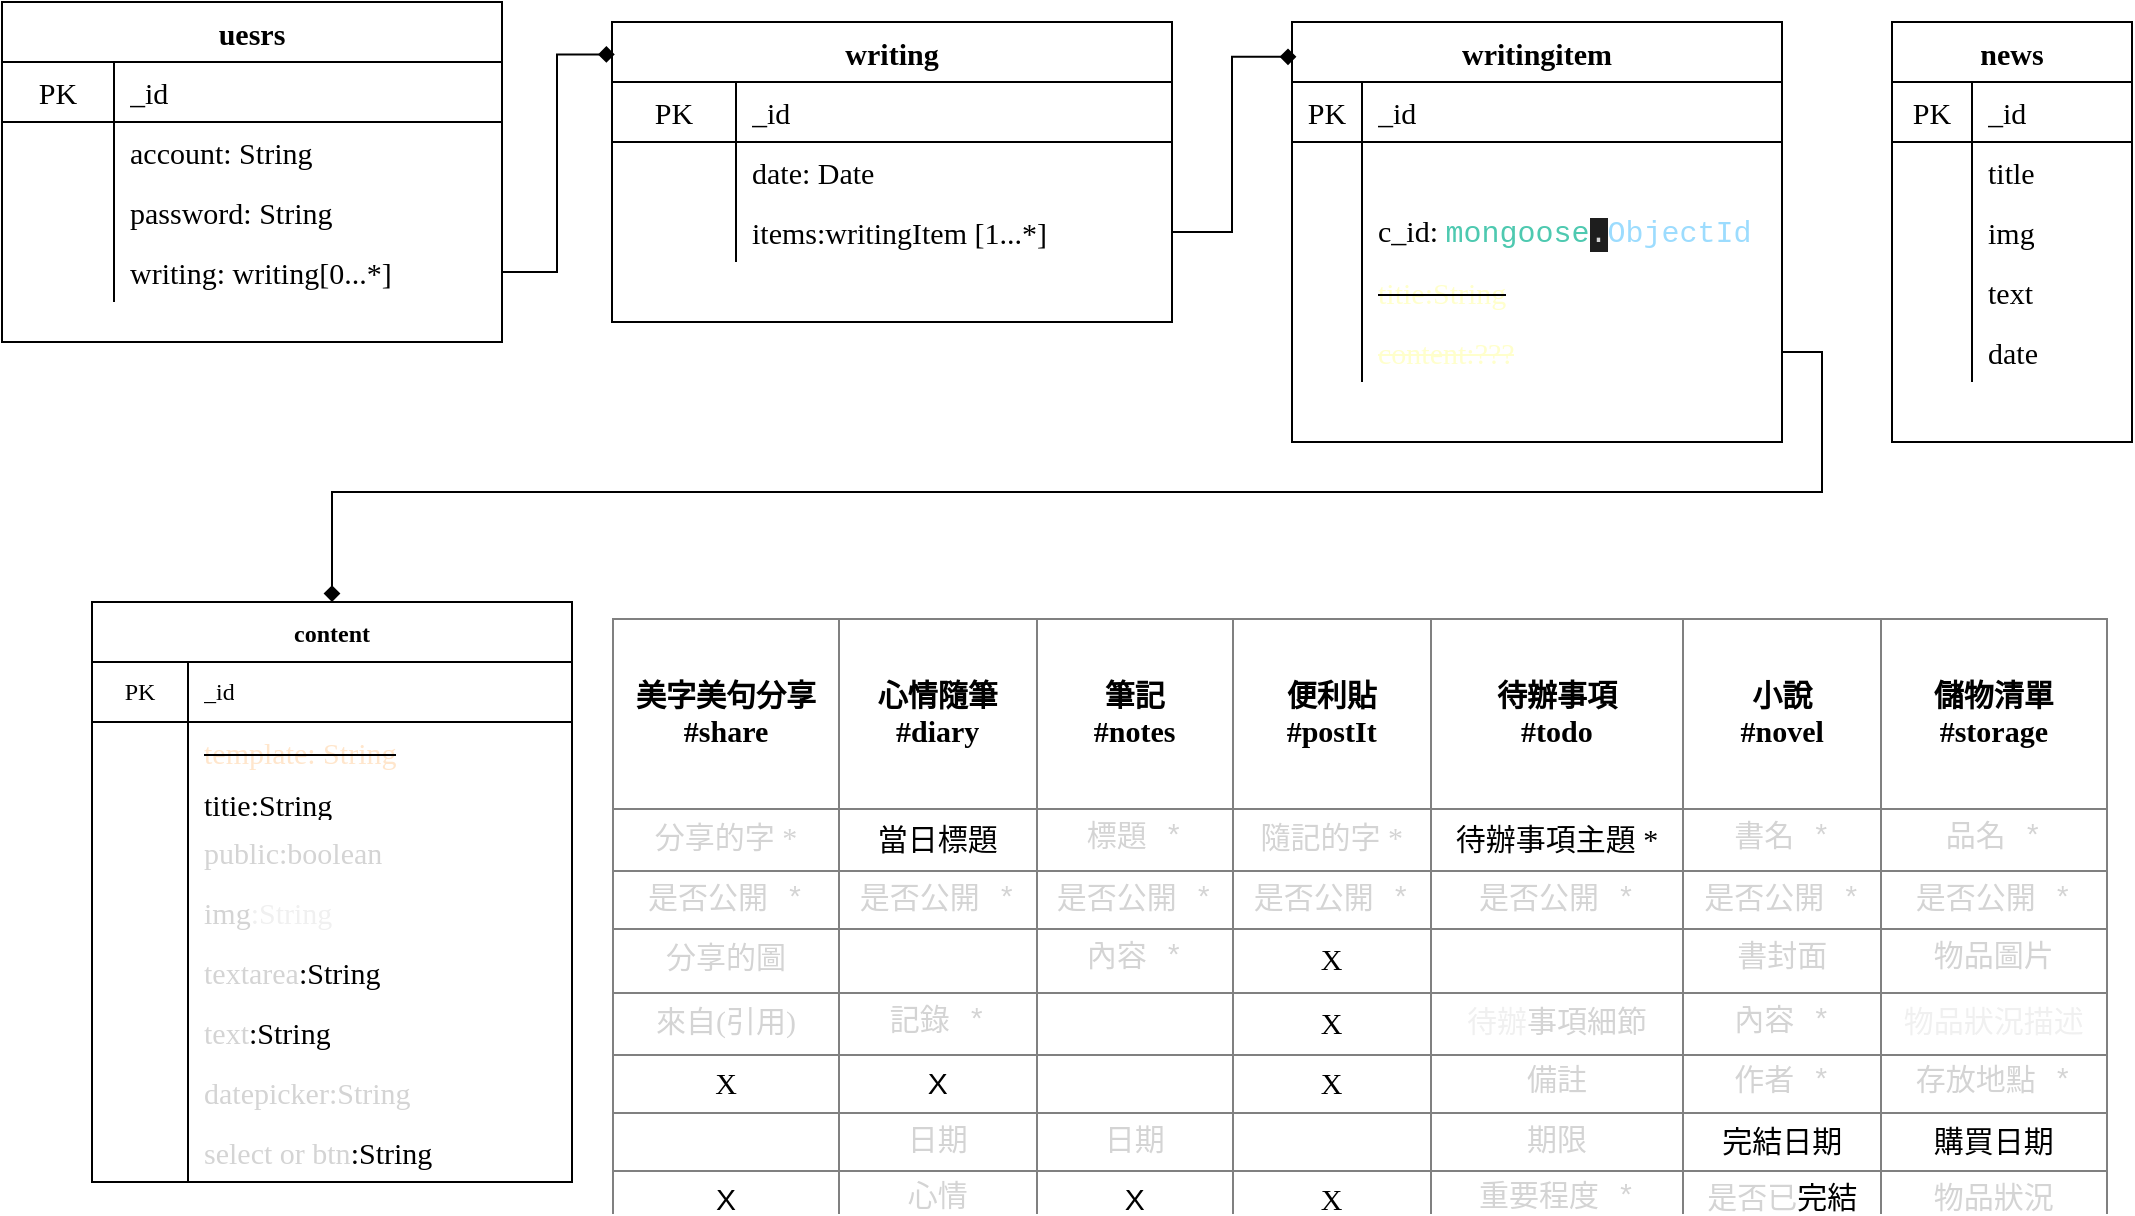 <mxfile>
    <diagram id="8VIJFU3JoXfJp88hNdMO" name="Page-1">
        <mxGraphModel dx="1126" dy="454" grid="1" gridSize="10" guides="1" tooltips="1" connect="1" arrows="1" fold="1" page="1" pageScale="1" pageWidth="1169" pageHeight="827" math="0" shadow="0">
            <root>
                <mxCell id="0"/>
                <mxCell id="1" parent="0"/>
                <mxCell id="MBYqdPuZh9vwk6nwRBUG-14" value="news" style="shape=table;startSize=30;container=1;collapsible=0;childLayout=tableLayout;fixedRows=1;rowLines=0;fontStyle=1;align=center;fontFamily=Verdana;fontSize=15;" parent="1" vertex="1">
                    <mxGeometry x="980" y="140" width="120" height="210" as="geometry"/>
                </mxCell>
                <mxCell id="MBYqdPuZh9vwk6nwRBUG-15" value="" style="shape=partialRectangle;html=1;whiteSpace=wrap;collapsible=0;dropTarget=0;pointerEvents=0;fillColor=none;top=0;left=0;bottom=1;right=0;points=[[0,0.5],[1,0.5]];portConstraint=eastwest;fontFamily=Verdana;fontSize=15;" parent="MBYqdPuZh9vwk6nwRBUG-14" vertex="1">
                    <mxGeometry y="30" width="120" height="30" as="geometry"/>
                </mxCell>
                <mxCell id="MBYqdPuZh9vwk6nwRBUG-16" value="PK" style="shape=partialRectangle;html=1;whiteSpace=wrap;connectable=0;fillColor=none;top=0;left=0;bottom=0;right=0;overflow=hidden;fontFamily=Verdana;fontSize=15;" parent="MBYqdPuZh9vwk6nwRBUG-15" vertex="1">
                    <mxGeometry width="40" height="30" as="geometry"/>
                </mxCell>
                <mxCell id="MBYqdPuZh9vwk6nwRBUG-17" value="&lt;span style=&quot;text-align: center&quot;&gt;_id&lt;/span&gt;" style="shape=partialRectangle;html=1;whiteSpace=wrap;connectable=0;fillColor=none;top=0;left=0;bottom=0;right=0;align=left;spacingLeft=6;overflow=hidden;fontFamily=Verdana;fontSize=15;" parent="MBYqdPuZh9vwk6nwRBUG-15" vertex="1">
                    <mxGeometry x="40" width="80" height="30" as="geometry"/>
                </mxCell>
                <mxCell id="MBYqdPuZh9vwk6nwRBUG-18" value="" style="shape=partialRectangle;html=1;whiteSpace=wrap;collapsible=0;dropTarget=0;pointerEvents=0;fillColor=none;top=0;left=0;bottom=0;right=0;points=[[0,0.5],[1,0.5]];portConstraint=eastwest;fontFamily=Verdana;fontSize=15;" parent="MBYqdPuZh9vwk6nwRBUG-14" vertex="1">
                    <mxGeometry y="60" width="120" height="30" as="geometry"/>
                </mxCell>
                <mxCell id="MBYqdPuZh9vwk6nwRBUG-19" value="" style="shape=partialRectangle;html=1;whiteSpace=wrap;connectable=0;fillColor=none;top=0;left=0;bottom=0;right=0;overflow=hidden;fontFamily=Verdana;fontSize=15;" parent="MBYqdPuZh9vwk6nwRBUG-18" vertex="1">
                    <mxGeometry width="40" height="30" as="geometry"/>
                </mxCell>
                <mxCell id="MBYqdPuZh9vwk6nwRBUG-20" value="title" style="shape=partialRectangle;html=1;whiteSpace=wrap;connectable=0;fillColor=none;top=0;left=0;bottom=0;right=0;align=left;spacingLeft=6;overflow=hidden;fontFamily=Verdana;fontSize=15;" parent="MBYqdPuZh9vwk6nwRBUG-18" vertex="1">
                    <mxGeometry x="40" width="80" height="30" as="geometry"/>
                </mxCell>
                <mxCell id="MBYqdPuZh9vwk6nwRBUG-21" value="" style="shape=partialRectangle;html=1;whiteSpace=wrap;collapsible=0;dropTarget=0;pointerEvents=0;fillColor=none;top=0;left=0;bottom=0;right=0;points=[[0,0.5],[1,0.5]];portConstraint=eastwest;fontFamily=Verdana;fontSize=15;" parent="MBYqdPuZh9vwk6nwRBUG-14" vertex="1">
                    <mxGeometry y="90" width="120" height="30" as="geometry"/>
                </mxCell>
                <mxCell id="MBYqdPuZh9vwk6nwRBUG-22" value="" style="shape=partialRectangle;html=1;whiteSpace=wrap;connectable=0;fillColor=none;top=0;left=0;bottom=0;right=0;overflow=hidden;fontFamily=Verdana;fontSize=15;" parent="MBYqdPuZh9vwk6nwRBUG-21" vertex="1">
                    <mxGeometry width="40" height="30" as="geometry"/>
                </mxCell>
                <mxCell id="MBYqdPuZh9vwk6nwRBUG-23" value="img" style="shape=partialRectangle;html=1;whiteSpace=wrap;connectable=0;fillColor=none;top=0;left=0;bottom=0;right=0;align=left;spacingLeft=6;overflow=hidden;fontFamily=Verdana;fontSize=15;" parent="MBYqdPuZh9vwk6nwRBUG-21" vertex="1">
                    <mxGeometry x="40" width="80" height="30" as="geometry"/>
                </mxCell>
                <mxCell id="MBYqdPuZh9vwk6nwRBUG-24" style="shape=partialRectangle;html=1;whiteSpace=wrap;collapsible=0;dropTarget=0;pointerEvents=0;fillColor=none;top=0;left=0;bottom=0;right=0;points=[[0,0.5],[1,0.5]];portConstraint=eastwest;fontFamily=Verdana;fontSize=15;" parent="MBYqdPuZh9vwk6nwRBUG-14" vertex="1">
                    <mxGeometry y="120" width="120" height="30" as="geometry"/>
                </mxCell>
                <mxCell id="MBYqdPuZh9vwk6nwRBUG-25" style="shape=partialRectangle;html=1;whiteSpace=wrap;connectable=0;fillColor=none;top=0;left=0;bottom=0;right=0;overflow=hidden;fontFamily=Verdana;fontSize=15;" parent="MBYqdPuZh9vwk6nwRBUG-24" vertex="1">
                    <mxGeometry width="40" height="30" as="geometry"/>
                </mxCell>
                <mxCell id="MBYqdPuZh9vwk6nwRBUG-26" value="text" style="shape=partialRectangle;html=1;whiteSpace=wrap;connectable=0;fillColor=none;top=0;left=0;bottom=0;right=0;align=left;spacingLeft=6;overflow=hidden;fontFamily=Verdana;fontSize=15;" parent="MBYqdPuZh9vwk6nwRBUG-24" vertex="1">
                    <mxGeometry x="40" width="80" height="30" as="geometry"/>
                </mxCell>
                <mxCell id="MBYqdPuZh9vwk6nwRBUG-27" style="shape=partialRectangle;html=1;whiteSpace=wrap;collapsible=0;dropTarget=0;pointerEvents=0;fillColor=none;top=0;left=0;bottom=0;right=0;points=[[0,0.5],[1,0.5]];portConstraint=eastwest;fontFamily=Verdana;fontSize=15;" parent="MBYqdPuZh9vwk6nwRBUG-14" vertex="1">
                    <mxGeometry y="150" width="120" height="30" as="geometry"/>
                </mxCell>
                <mxCell id="MBYqdPuZh9vwk6nwRBUG-28" style="shape=partialRectangle;html=1;whiteSpace=wrap;connectable=0;fillColor=none;top=0;left=0;bottom=0;right=0;overflow=hidden;fontFamily=Verdana;fontSize=15;" parent="MBYqdPuZh9vwk6nwRBUG-27" vertex="1">
                    <mxGeometry width="40" height="30" as="geometry"/>
                </mxCell>
                <mxCell id="MBYqdPuZh9vwk6nwRBUG-29" value="date" style="shape=partialRectangle;html=1;whiteSpace=wrap;connectable=0;fillColor=none;top=0;left=0;bottom=0;right=0;align=left;spacingLeft=6;overflow=hidden;fontFamily=Verdana;fontSize=15;" parent="MBYqdPuZh9vwk6nwRBUG-27" vertex="1">
                    <mxGeometry x="40" width="80" height="30" as="geometry"/>
                </mxCell>
                <mxCell id="MBYqdPuZh9vwk6nwRBUG-30" value="writing" style="shape=table;startSize=30;container=1;collapsible=0;childLayout=tableLayout;fixedRows=1;rowLines=0;fontStyle=1;align=center;fontFamily=Verdana;fontSize=15;" parent="1" vertex="1">
                    <mxGeometry x="340" y="140" width="280" height="150" as="geometry"/>
                </mxCell>
                <mxCell id="MBYqdPuZh9vwk6nwRBUG-31" value="" style="shape=partialRectangle;html=1;whiteSpace=wrap;collapsible=0;dropTarget=0;pointerEvents=0;fillColor=none;top=0;left=0;bottom=1;right=0;points=[[0,0.5],[1,0.5]];portConstraint=eastwest;fontFamily=Verdana;fontSize=15;" parent="MBYqdPuZh9vwk6nwRBUG-30" vertex="1">
                    <mxGeometry y="30" width="280" height="30" as="geometry"/>
                </mxCell>
                <mxCell id="MBYqdPuZh9vwk6nwRBUG-32" value="PK" style="shape=partialRectangle;html=1;whiteSpace=wrap;connectable=0;fillColor=none;top=0;left=0;bottom=0;right=0;overflow=hidden;fontFamily=Verdana;fontSize=15;" parent="MBYqdPuZh9vwk6nwRBUG-31" vertex="1">
                    <mxGeometry width="62" height="30" as="geometry"/>
                </mxCell>
                <mxCell id="MBYqdPuZh9vwk6nwRBUG-33" value="_id" style="shape=partialRectangle;html=1;whiteSpace=wrap;connectable=0;fillColor=none;top=0;left=0;bottom=0;right=0;align=left;spacingLeft=6;overflow=hidden;fontFamily=Verdana;fontSize=15;" parent="MBYqdPuZh9vwk6nwRBUG-31" vertex="1">
                    <mxGeometry x="62" width="218" height="30" as="geometry"/>
                </mxCell>
                <mxCell id="MBYqdPuZh9vwk6nwRBUG-34" value="" style="shape=partialRectangle;html=1;whiteSpace=wrap;collapsible=0;dropTarget=0;pointerEvents=0;fillColor=none;top=0;left=0;bottom=0;right=0;points=[[0,0.5],[1,0.5]];portConstraint=eastwest;fontFamily=Verdana;fontSize=15;" parent="MBYqdPuZh9vwk6nwRBUG-30" vertex="1">
                    <mxGeometry y="60" width="280" height="30" as="geometry"/>
                </mxCell>
                <mxCell id="MBYqdPuZh9vwk6nwRBUG-35" value="" style="shape=partialRectangle;html=1;whiteSpace=wrap;connectable=0;fillColor=none;top=0;left=0;bottom=0;right=0;overflow=hidden;fontFamily=Verdana;fontSize=15;" parent="MBYqdPuZh9vwk6nwRBUG-34" vertex="1">
                    <mxGeometry width="62" height="30" as="geometry"/>
                </mxCell>
                <mxCell id="MBYqdPuZh9vwk6nwRBUG-36" value="date: Date" style="shape=partialRectangle;html=1;whiteSpace=wrap;connectable=0;fillColor=none;top=0;left=0;bottom=0;right=0;align=left;spacingLeft=6;overflow=hidden;fontFamily=Verdana;fontSize=15;" parent="MBYqdPuZh9vwk6nwRBUG-34" vertex="1">
                    <mxGeometry x="62" width="218" height="30" as="geometry"/>
                </mxCell>
                <mxCell id="MBYqdPuZh9vwk6nwRBUG-37" value="" style="shape=partialRectangle;html=1;whiteSpace=wrap;collapsible=0;dropTarget=0;pointerEvents=0;fillColor=none;top=0;left=0;bottom=0;right=0;points=[[0,0.5],[1,0.5]];portConstraint=eastwest;fontFamily=Verdana;fontSize=15;" parent="MBYqdPuZh9vwk6nwRBUG-30" vertex="1">
                    <mxGeometry y="90" width="280" height="30" as="geometry"/>
                </mxCell>
                <mxCell id="MBYqdPuZh9vwk6nwRBUG-38" value="" style="shape=partialRectangle;html=1;whiteSpace=wrap;connectable=0;fillColor=none;top=0;left=0;bottom=0;right=0;overflow=hidden;fontFamily=Verdana;fontSize=15;" parent="MBYqdPuZh9vwk6nwRBUG-37" vertex="1">
                    <mxGeometry width="62" height="30" as="geometry"/>
                </mxCell>
                <mxCell id="MBYqdPuZh9vwk6nwRBUG-39" value="items:writingItem [1...*]" style="shape=partialRectangle;html=1;whiteSpace=wrap;connectable=0;fillColor=none;top=0;left=0;bottom=0;right=0;align=left;spacingLeft=6;overflow=hidden;fontFamily=Verdana;fontSize=15;" parent="MBYqdPuZh9vwk6nwRBUG-37" vertex="1">
                    <mxGeometry x="62" width="218" height="30" as="geometry"/>
                </mxCell>
                <mxCell id="MBYqdPuZh9vwk6nwRBUG-40" value="writingitem" style="shape=table;startSize=30;container=1;collapsible=0;childLayout=tableLayout;fixedRows=1;rowLines=0;fontStyle=1;align=center;fontFamily=Verdana;fontSize=15;" parent="1" vertex="1">
                    <mxGeometry x="680" y="140" width="245" height="210" as="geometry"/>
                </mxCell>
                <mxCell id="MBYqdPuZh9vwk6nwRBUG-41" value="" style="shape=partialRectangle;html=1;whiteSpace=wrap;collapsible=0;dropTarget=0;pointerEvents=0;fillColor=none;top=0;left=0;bottom=1;right=0;points=[[0,0.5],[1,0.5]];portConstraint=eastwest;fontFamily=Verdana;fontSize=15;" parent="MBYqdPuZh9vwk6nwRBUG-40" vertex="1">
                    <mxGeometry y="30" width="245" height="30" as="geometry"/>
                </mxCell>
                <mxCell id="MBYqdPuZh9vwk6nwRBUG-42" value="PK" style="shape=partialRectangle;html=1;whiteSpace=wrap;connectable=0;fillColor=none;top=0;left=0;bottom=0;right=0;overflow=hidden;fontFamily=Verdana;fontSize=15;" parent="MBYqdPuZh9vwk6nwRBUG-41" vertex="1">
                    <mxGeometry width="35" height="30" as="geometry"/>
                </mxCell>
                <mxCell id="MBYqdPuZh9vwk6nwRBUG-43" value="_id" style="shape=partialRectangle;html=1;whiteSpace=wrap;connectable=0;fillColor=none;top=0;left=0;bottom=0;right=0;align=left;spacingLeft=6;overflow=hidden;fontFamily=Verdana;fontSize=15;" parent="MBYqdPuZh9vwk6nwRBUG-41" vertex="1">
                    <mxGeometry x="35" width="210" height="30" as="geometry"/>
                </mxCell>
                <mxCell id="8" style="shape=partialRectangle;html=1;whiteSpace=wrap;collapsible=0;dropTarget=0;pointerEvents=0;fillColor=none;top=0;left=0;bottom=0;right=0;points=[[0,0.5],[1,0.5]];portConstraint=eastwest;fontFamily=Verdana;fontSize=15;" parent="MBYqdPuZh9vwk6nwRBUG-40" vertex="1">
                    <mxGeometry y="60" width="245" height="30" as="geometry"/>
                </mxCell>
                <mxCell id="9" style="shape=partialRectangle;html=1;whiteSpace=wrap;connectable=0;fillColor=none;top=0;left=0;bottom=0;right=0;overflow=hidden;fontFamily=Verdana;fontSize=15;" parent="8" vertex="1">
                    <mxGeometry width="35" height="30" as="geometry"/>
                </mxCell>
                <mxCell id="10" value="&lt;span style=&quot;color: rgb(255 , 255 , 255)&quot;&gt;template: String&lt;/span&gt;" style="shape=partialRectangle;html=1;whiteSpace=wrap;connectable=0;fillColor=none;top=0;left=0;bottom=0;right=0;align=left;spacingLeft=6;overflow=hidden;fontFamily=Verdana;fontSize=15;" parent="8" vertex="1">
                    <mxGeometry x="35" width="210" height="30" as="geometry"/>
                </mxCell>
                <mxCell id="MBYqdPuZh9vwk6nwRBUG-44" style="shape=partialRectangle;html=1;whiteSpace=wrap;collapsible=0;dropTarget=0;pointerEvents=0;fillColor=none;top=0;left=0;bottom=0;right=0;points=[[0,0.5],[1,0.5]];portConstraint=eastwest;fontFamily=Verdana;fontSize=15;" parent="MBYqdPuZh9vwk6nwRBUG-40" vertex="1">
                    <mxGeometry y="90" width="245" height="30" as="geometry"/>
                </mxCell>
                <mxCell id="MBYqdPuZh9vwk6nwRBUG-45" style="shape=partialRectangle;html=1;whiteSpace=wrap;connectable=0;fillColor=none;top=0;left=0;bottom=0;right=0;overflow=hidden;fontFamily=Verdana;fontSize=15;" parent="MBYqdPuZh9vwk6nwRBUG-44" vertex="1">
                    <mxGeometry width="35" height="30" as="geometry"/>
                </mxCell>
                <mxCell id="MBYqdPuZh9vwk6nwRBUG-46" value="c_id:&amp;nbsp;&lt;span style=&quot;font-family: &amp;#34;consolas&amp;#34; , &amp;#34;courier new&amp;#34; , monospace ; color: rgb(78 , 201 , 176)&quot;&gt;mongoose&lt;/span&gt;&lt;span style=&quot;background-color: rgb(30 , 30 , 30) ; color: rgb(212 , 212 , 212) ; font-family: &amp;#34;consolas&amp;#34; , &amp;#34;courier new&amp;#34; , monospace&quot;&gt;.&lt;/span&gt;&lt;span style=&quot;font-family: &amp;#34;consolas&amp;#34; , &amp;#34;courier new&amp;#34; , monospace ; color: rgb(156 , 220 , 254)&quot;&gt;ObjectId&lt;/span&gt;" style="shape=partialRectangle;html=1;whiteSpace=wrap;connectable=0;fillColor=none;top=0;left=0;bottom=0;right=0;align=left;spacingLeft=6;overflow=hidden;fontFamily=Verdana;fontSize=15;" parent="MBYqdPuZh9vwk6nwRBUG-44" vertex="1">
                    <mxGeometry x="35" width="210" height="30" as="geometry"/>
                </mxCell>
                <mxCell id="MBYqdPuZh9vwk6nwRBUG-50" value="" style="shape=partialRectangle;html=1;whiteSpace=wrap;collapsible=0;dropTarget=0;pointerEvents=0;fillColor=none;top=0;left=0;bottom=0;right=0;points=[[0,0.5],[1,0.5]];portConstraint=eastwest;fontFamily=Verdana;fontSize=15;" parent="MBYqdPuZh9vwk6nwRBUG-40" vertex="1">
                    <mxGeometry y="120" width="245" height="30" as="geometry"/>
                </mxCell>
                <mxCell id="MBYqdPuZh9vwk6nwRBUG-51" value="" style="shape=partialRectangle;html=1;whiteSpace=wrap;connectable=0;fillColor=none;top=0;left=0;bottom=0;right=0;overflow=hidden;fontFamily=Verdana;fontSize=15;" parent="MBYqdPuZh9vwk6nwRBUG-50" vertex="1">
                    <mxGeometry width="35" height="30" as="geometry"/>
                </mxCell>
                <mxCell id="MBYqdPuZh9vwk6nwRBUG-52" value="&lt;strike&gt;&lt;font color=&quot;#ffffcc&quot;&gt;titie:String&lt;/font&gt;&lt;/strike&gt;" style="shape=partialRectangle;html=1;whiteSpace=wrap;connectable=0;fillColor=none;top=0;left=0;bottom=0;right=0;align=left;spacingLeft=6;overflow=hidden;fontFamily=Verdana;fontSize=15;" parent="MBYqdPuZh9vwk6nwRBUG-50" vertex="1">
                    <mxGeometry x="35" width="210" height="30" as="geometry"/>
                </mxCell>
                <mxCell id="MBYqdPuZh9vwk6nwRBUG-53" style="shape=partialRectangle;html=1;whiteSpace=wrap;collapsible=0;dropTarget=0;pointerEvents=0;fillColor=none;top=0;left=0;bottom=0;right=0;points=[[0,0.5],[1,0.5]];portConstraint=eastwest;fontFamily=Verdana;fontSize=15;" parent="MBYqdPuZh9vwk6nwRBUG-40" vertex="1">
                    <mxGeometry y="150" width="245" height="30" as="geometry"/>
                </mxCell>
                <mxCell id="MBYqdPuZh9vwk6nwRBUG-54" style="shape=partialRectangle;html=1;whiteSpace=wrap;connectable=0;fillColor=none;top=0;left=0;bottom=0;right=0;overflow=hidden;fontFamily=Verdana;fontSize=15;" parent="MBYqdPuZh9vwk6nwRBUG-53" vertex="1">
                    <mxGeometry width="35" height="30" as="geometry"/>
                </mxCell>
                <mxCell id="MBYqdPuZh9vwk6nwRBUG-55" value="&lt;span style=&quot;font-size: 15px&quot;&gt;&lt;font color=&quot;#ffffcc&quot;&gt;&lt;strike&gt;content:???&lt;/strike&gt;&lt;/font&gt;&lt;br style=&quot;font-size: 15px&quot;&gt;&lt;/span&gt;" style="shape=partialRectangle;html=1;whiteSpace=wrap;connectable=0;fillColor=none;top=0;left=0;bottom=0;right=0;align=left;spacingLeft=6;overflow=hidden;fontFamily=Verdana;fontSize=15;" parent="MBYqdPuZh9vwk6nwRBUG-53" vertex="1">
                    <mxGeometry x="35" width="210" height="30" as="geometry"/>
                </mxCell>
                <mxCell id="MBYqdPuZh9vwk6nwRBUG-56" value="content" style="shape=table;startSize=30;container=1;collapsible=0;childLayout=tableLayout;fixedRows=1;rowLines=0;fontStyle=1;align=center;fontFamily=Verdana;fillColor=none;labelBackgroundColor=none;" parent="1" vertex="1">
                    <mxGeometry x="80" y="430" width="240" height="290" as="geometry"/>
                </mxCell>
                <mxCell id="MBYqdPuZh9vwk6nwRBUG-57" value="" style="shape=partialRectangle;html=1;whiteSpace=wrap;collapsible=0;dropTarget=0;pointerEvents=0;top=0;left=0;bottom=1;right=0;points=[[0,0.5],[1,0.5]];portConstraint=eastwest;fontFamily=Verdana;fillColor=none;labelBackgroundColor=none;" parent="MBYqdPuZh9vwk6nwRBUG-56" vertex="1">
                    <mxGeometry y="30" width="240" height="30" as="geometry"/>
                </mxCell>
                <mxCell id="MBYqdPuZh9vwk6nwRBUG-58" value="PK" style="shape=partialRectangle;html=1;whiteSpace=wrap;connectable=0;top=0;left=0;bottom=0;right=0;overflow=hidden;fontFamily=Verdana;fillColor=none;labelBackgroundColor=none;" parent="MBYqdPuZh9vwk6nwRBUG-57" vertex="1">
                    <mxGeometry width="48" height="30" as="geometry"/>
                </mxCell>
                <mxCell id="MBYqdPuZh9vwk6nwRBUG-59" value="_id" style="shape=partialRectangle;html=1;whiteSpace=wrap;connectable=0;top=0;left=0;bottom=0;right=0;align=left;spacingLeft=6;overflow=hidden;fontFamily=Verdana;fillColor=none;labelBackgroundColor=none;" parent="MBYqdPuZh9vwk6nwRBUG-57" vertex="1">
                    <mxGeometry x="48" width="192" height="30" as="geometry"/>
                </mxCell>
                <mxCell id="2" style="shape=partialRectangle;html=1;whiteSpace=wrap;collapsible=0;dropTarget=0;pointerEvents=0;top=0;left=0;bottom=0;right=0;points=[[0,0.5],[1,0.5]];portConstraint=eastwest;fontFamily=Verdana;fillColor=none;labelBackgroundColor=none;" parent="MBYqdPuZh9vwk6nwRBUG-56" vertex="1">
                    <mxGeometry y="60" width="240" height="30" as="geometry"/>
                </mxCell>
                <mxCell id="3" style="shape=partialRectangle;html=1;whiteSpace=wrap;connectable=0;top=0;left=0;bottom=0;right=0;overflow=hidden;fontFamily=Verdana;fillColor=none;labelBackgroundColor=none;" parent="2" vertex="1">
                    <mxGeometry width="48" height="30" as="geometry"/>
                </mxCell>
                <mxCell id="4" value="&lt;span style=&quot;font-size: 15px&quot;&gt;&lt;strike&gt;&lt;font color=&quot;#ffe6cc&quot;&gt;template: String&lt;/font&gt;&lt;/strike&gt;&lt;/span&gt;" style="shape=partialRectangle;html=1;whiteSpace=wrap;connectable=0;top=0;left=0;bottom=0;right=0;align=left;spacingLeft=6;overflow=hidden;fontFamily=Verdana;fillColor=none;labelBackgroundColor=none;" parent="2" vertex="1">
                    <mxGeometry x="48" width="192" height="30" as="geometry"/>
                </mxCell>
                <mxCell id="5" style="shape=partialRectangle;html=1;whiteSpace=wrap;collapsible=0;dropTarget=0;pointerEvents=0;top=0;left=0;bottom=0;right=0;points=[[0,0.5],[1,0.5]];portConstraint=eastwest;fontFamily=Verdana;fillColor=none;labelBackgroundColor=none;" parent="MBYqdPuZh9vwk6nwRBUG-56" vertex="1">
                    <mxGeometry y="90" width="240" height="20" as="geometry"/>
                </mxCell>
                <mxCell id="6" style="shape=partialRectangle;html=1;whiteSpace=wrap;connectable=0;top=0;left=0;bottom=0;right=0;overflow=hidden;fontFamily=Verdana;fillColor=none;labelBackgroundColor=none;" parent="5" vertex="1">
                    <mxGeometry width="48" height="20" as="geometry"/>
                </mxCell>
                <mxCell id="7" value="&lt;span style=&quot;font-size: 15px&quot;&gt;titie:String&lt;/span&gt;" style="shape=partialRectangle;html=1;whiteSpace=wrap;connectable=0;top=0;left=0;bottom=0;right=0;align=left;spacingLeft=6;overflow=hidden;fontFamily=Verdana;fillColor=none;labelBackgroundColor=none;" parent="5" vertex="1">
                    <mxGeometry x="48" width="192" height="20" as="geometry"/>
                </mxCell>
                <mxCell id="MBYqdPuZh9vwk6nwRBUG-60" style="shape=partialRectangle;html=1;whiteSpace=wrap;collapsible=0;dropTarget=0;pointerEvents=0;top=0;left=0;bottom=0;right=0;points=[[0,0.5],[1,0.5]];portConstraint=eastwest;fontFamily=Verdana;fillColor=none;labelBackgroundColor=none;" parent="MBYqdPuZh9vwk6nwRBUG-56" vertex="1">
                    <mxGeometry y="110" width="240" height="30" as="geometry"/>
                </mxCell>
                <mxCell id="MBYqdPuZh9vwk6nwRBUG-61" style="shape=partialRectangle;html=1;whiteSpace=wrap;connectable=0;top=0;left=0;bottom=0;right=0;overflow=hidden;fontFamily=Verdana;fillColor=none;labelBackgroundColor=none;" parent="MBYqdPuZh9vwk6nwRBUG-60" vertex="1">
                    <mxGeometry width="48" height="30" as="geometry"/>
                </mxCell>
                <mxCell id="MBYqdPuZh9vwk6nwRBUG-62" value="&lt;span style=&quot;color: rgb(212, 212, 212); font-size: 15px; font-style: normal; font-weight: 400; letter-spacing: normal; text-align: left; text-indent: 0px; text-transform: none; word-spacing: 0px; display: inline; float: none;&quot;&gt;public:boolean&lt;/span&gt;" style="shape=partialRectangle;html=1;whiteSpace=wrap;connectable=0;top=0;left=0;bottom=0;right=0;align=left;spacingLeft=6;overflow=hidden;fontFamily=Verdana;fillColor=none;labelBackgroundColor=none;" parent="MBYqdPuZh9vwk6nwRBUG-60" vertex="1">
                    <mxGeometry x="48" width="192" height="30" as="geometry"/>
                </mxCell>
                <mxCell id="MBYqdPuZh9vwk6nwRBUG-63" value="" style="shape=partialRectangle;html=1;whiteSpace=wrap;collapsible=0;dropTarget=0;pointerEvents=0;top=0;left=0;bottom=0;right=0;points=[[0,0.5],[1,0.5]];portConstraint=eastwest;fontFamily=Verdana;fillColor=none;labelBackgroundColor=none;" parent="MBYqdPuZh9vwk6nwRBUG-56" vertex="1">
                    <mxGeometry y="140" width="240" height="30" as="geometry"/>
                </mxCell>
                <mxCell id="MBYqdPuZh9vwk6nwRBUG-64" value="" style="shape=partialRectangle;html=1;whiteSpace=wrap;connectable=0;top=0;left=0;bottom=0;right=0;overflow=hidden;fontFamily=Verdana;fillColor=none;labelBackgroundColor=none;" parent="MBYqdPuZh9vwk6nwRBUG-63" vertex="1">
                    <mxGeometry width="48" height="30" as="geometry"/>
                </mxCell>
                <mxCell id="MBYqdPuZh9vwk6nwRBUG-65" value="&lt;div style=&quot;color: rgb(212, 212, 212); font-size: 15px; line-height: 20px;&quot;&gt;&lt;div style=&quot;line-height: 20px&quot;&gt;img&lt;span style=&quot;color: rgb(240, 240, 240);&quot;&gt;:String&lt;/span&gt;&lt;/div&gt;&lt;/div&gt;" style="shape=partialRectangle;html=1;whiteSpace=wrap;connectable=0;top=0;left=0;bottom=0;right=0;align=left;spacingLeft=6;overflow=hidden;fontFamily=Verdana;fillColor=none;labelBackgroundColor=none;" parent="MBYqdPuZh9vwk6nwRBUG-63" vertex="1">
                    <mxGeometry x="48" width="192" height="30" as="geometry"/>
                </mxCell>
                <mxCell id="MBYqdPuZh9vwk6nwRBUG-66" value="" style="shape=partialRectangle;html=1;whiteSpace=wrap;collapsible=0;dropTarget=0;pointerEvents=0;top=0;left=0;bottom=0;right=0;points=[[0,0.5],[1,0.5]];portConstraint=eastwest;fontFamily=Verdana;fillColor=none;labelBackgroundColor=none;" parent="MBYqdPuZh9vwk6nwRBUG-56" vertex="1">
                    <mxGeometry y="170" width="240" height="30" as="geometry"/>
                </mxCell>
                <mxCell id="MBYqdPuZh9vwk6nwRBUG-67" value="" style="shape=partialRectangle;html=1;whiteSpace=wrap;connectable=0;top=0;left=0;bottom=0;right=0;overflow=hidden;fontFamily=Verdana;fillColor=none;labelBackgroundColor=none;" parent="MBYqdPuZh9vwk6nwRBUG-66" vertex="1">
                    <mxGeometry width="48" height="30" as="geometry"/>
                </mxCell>
                <mxCell id="MBYqdPuZh9vwk6nwRBUG-68" value="&lt;span style=&quot;color: rgb(212, 212, 212); font-size: 15px;&quot;&gt;textarea&lt;/span&gt;&lt;span style=&quot;font-size: 15px&quot;&gt;:String&lt;/span&gt;&lt;span style=&quot;color: rgb(212, 212, 212); font-size: 15px;&quot;&gt;&lt;br&gt;&lt;/span&gt;" style="shape=partialRectangle;html=1;whiteSpace=wrap;connectable=0;top=0;left=0;bottom=0;right=0;align=left;spacingLeft=6;overflow=hidden;fontFamily=Verdana;fillColor=none;labelBackgroundColor=none;" parent="MBYqdPuZh9vwk6nwRBUG-66" vertex="1">
                    <mxGeometry x="48" width="192" height="30" as="geometry"/>
                </mxCell>
                <mxCell id="MBYqdPuZh9vwk6nwRBUG-69" style="shape=partialRectangle;html=1;whiteSpace=wrap;collapsible=0;dropTarget=0;pointerEvents=0;top=0;left=0;bottom=0;right=0;points=[[0,0.5],[1,0.5]];portConstraint=eastwest;fontFamily=Verdana;fillColor=none;labelBackgroundColor=none;" parent="MBYqdPuZh9vwk6nwRBUG-56" vertex="1">
                    <mxGeometry y="200" width="240" height="30" as="geometry"/>
                </mxCell>
                <mxCell id="MBYqdPuZh9vwk6nwRBUG-70" style="shape=partialRectangle;html=1;whiteSpace=wrap;connectable=0;top=0;left=0;bottom=0;right=0;overflow=hidden;fontFamily=Verdana;fillColor=none;labelBackgroundColor=none;" parent="MBYqdPuZh9vwk6nwRBUG-69" vertex="1">
                    <mxGeometry width="48" height="30" as="geometry"/>
                </mxCell>
                <mxCell id="MBYqdPuZh9vwk6nwRBUG-71" value="&lt;span style=&quot;color: rgb(212, 212, 212); font-size: 15px;&quot;&gt;text&lt;/span&gt;&lt;span style=&quot;font-size: 15px&quot;&gt;:String&lt;/span&gt;" style="shape=partialRectangle;html=1;whiteSpace=wrap;connectable=0;top=0;left=0;bottom=0;right=0;align=left;spacingLeft=6;overflow=hidden;fontFamily=Verdana;fillColor=none;labelBackgroundColor=none;" parent="MBYqdPuZh9vwk6nwRBUG-69" vertex="1">
                    <mxGeometry x="48" width="192" height="30" as="geometry"/>
                </mxCell>
                <mxCell id="MBYqdPuZh9vwk6nwRBUG-72" style="shape=partialRectangle;html=1;whiteSpace=wrap;collapsible=0;dropTarget=0;pointerEvents=0;top=0;left=0;bottom=0;right=0;points=[[0,0.5],[1,0.5]];portConstraint=eastwest;fontFamily=Verdana;fillColor=none;labelBackgroundColor=none;" parent="MBYqdPuZh9vwk6nwRBUG-56" vertex="1">
                    <mxGeometry y="230" width="240" height="30" as="geometry"/>
                </mxCell>
                <mxCell id="MBYqdPuZh9vwk6nwRBUG-73" style="shape=partialRectangle;html=1;whiteSpace=wrap;connectable=0;top=0;left=0;bottom=0;right=0;overflow=hidden;fontFamily=Verdana;fillColor=none;labelBackgroundColor=none;" parent="MBYqdPuZh9vwk6nwRBUG-72" vertex="1">
                    <mxGeometry width="48" height="30" as="geometry"/>
                </mxCell>
                <mxCell id="MBYqdPuZh9vwk6nwRBUG-74" value="&lt;div style=&quot;color: rgb(212, 212, 212); font-size: 15px; line-height: 20px;&quot;&gt;datepicker:String&lt;/div&gt;" style="shape=partialRectangle;html=1;whiteSpace=wrap;connectable=0;top=0;left=0;bottom=0;right=0;align=left;spacingLeft=6;overflow=hidden;fontFamily=Verdana;fillColor=none;labelBackgroundColor=none;" parent="MBYqdPuZh9vwk6nwRBUG-72" vertex="1">
                    <mxGeometry x="48" width="192" height="30" as="geometry"/>
                </mxCell>
                <mxCell id="MBYqdPuZh9vwk6nwRBUG-75" style="shape=partialRectangle;html=1;whiteSpace=wrap;collapsible=0;dropTarget=0;pointerEvents=0;top=0;left=0;bottom=0;right=0;points=[[0,0.5],[1,0.5]];portConstraint=eastwest;fontFamily=Verdana;fillColor=none;labelBackgroundColor=none;" parent="MBYqdPuZh9vwk6nwRBUG-56" vertex="1">
                    <mxGeometry y="260" width="240" height="30" as="geometry"/>
                </mxCell>
                <mxCell id="MBYqdPuZh9vwk6nwRBUG-76" style="shape=partialRectangle;html=1;whiteSpace=wrap;connectable=0;top=0;left=0;bottom=0;right=0;overflow=hidden;fontFamily=Verdana;fillColor=none;labelBackgroundColor=none;" parent="MBYqdPuZh9vwk6nwRBUG-75" vertex="1">
                    <mxGeometry width="48" height="30" as="geometry"/>
                </mxCell>
                <mxCell id="MBYqdPuZh9vwk6nwRBUG-77" value="&lt;div style=&quot;color: rgb(212, 212, 212); font-size: 15px; line-height: 20px;&quot;&gt;&lt;/div&gt;&lt;span style=&quot;color: rgb(212, 212, 212); font-size: 15px;&quot;&gt;select or&amp;nbsp;&lt;/span&gt;&lt;span style=&quot;color: rgb(212 , 212 , 212) ; font-size: 15px&quot;&gt;btn&lt;/span&gt;&lt;span style=&quot;font-size: 15px&quot;&gt;:String&lt;/span&gt;" style="shape=partialRectangle;html=1;whiteSpace=wrap;connectable=0;top=0;left=0;bottom=0;right=0;align=left;spacingLeft=6;overflow=hidden;fontFamily=Verdana;fillColor=none;labelBackgroundColor=none;" parent="MBYqdPuZh9vwk6nwRBUG-75" vertex="1">
                    <mxGeometry x="48" width="192" height="30" as="geometry"/>
                </mxCell>
                <mxCell id="MBYqdPuZh9vwk6nwRBUG-78" value="&lt;p style=&quot;line-height: 120%&quot;&gt;&lt;/p&gt;&lt;table border=&quot;1&quot; width=&quot;100%&quot; style=&quot;text-align: center ; width: 100% ; height: 100% ; border-collapse: collapse&quot;&gt;&lt;tbody style=&quot;font-size: 15px&quot;&gt;&lt;tr&gt;&lt;td&gt;&lt;div style=&quot;text-align: center&quot;&gt;&lt;span style=&quot;font-weight: 700&quot;&gt;&lt;font face=&quot;Verdana&quot;&gt;&lt;br&gt;&lt;/font&gt;&lt;/span&gt;&lt;/div&gt;&lt;div style=&quot;text-align: center&quot;&gt;&lt;span style=&quot;font-weight: 700&quot;&gt;&lt;font face=&quot;Verdana&quot; style=&quot;font-size: 15px&quot;&gt;美字美句分享&lt;/font&gt;&lt;/span&gt;&lt;/div&gt;&lt;span style=&quot;font-weight: 700&quot;&gt;&lt;font face=&quot;Verdana&quot; style=&quot;font-size: 15px&quot;&gt;&lt;div style=&quot;text-align: center&quot;&gt;&lt;span&gt;#share&lt;/span&gt;&lt;/div&gt;&lt;div style=&quot;text-align: center&quot;&gt;&lt;span&gt;&lt;br&gt;&lt;/span&gt;&lt;/div&gt;&lt;/font&gt;&lt;/span&gt;&lt;/td&gt;&lt;td&gt;&lt;div style=&quot;text-align: center&quot;&gt;&lt;span style=&quot;font-weight: 700&quot;&gt;&lt;font face=&quot;Verdana&quot; style=&quot;font-size: 15px&quot;&gt;&lt;br&gt;&lt;/font&gt;&lt;/span&gt;&lt;/div&gt;&lt;div style=&quot;text-align: center&quot;&gt;&lt;span style=&quot;font-weight: 700&quot;&gt;&lt;font face=&quot;Verdana&quot; style=&quot;font-size: 15px&quot;&gt;心情隨筆&lt;/font&gt;&lt;/span&gt;&lt;/div&gt;&lt;span style=&quot;font-weight: 700&quot;&gt;&lt;font face=&quot;Verdana&quot; style=&quot;font-size: 15px&quot;&gt;&lt;div style=&quot;text-align: center&quot;&gt;&lt;span&gt;#diary&lt;/span&gt;&lt;/div&gt;&lt;div style=&quot;text-align: center&quot;&gt;&lt;span&gt;&lt;br&gt;&lt;/span&gt;&lt;/div&gt;&lt;/font&gt;&lt;/span&gt;&lt;/td&gt;&lt;td&gt;&lt;div style=&quot;text-align: center&quot;&gt;&lt;span style=&quot;font-weight: 700&quot;&gt;&lt;font face=&quot;Verdana&quot; style=&quot;font-size: 15px&quot;&gt;&lt;br&gt;&lt;/font&gt;&lt;/span&gt;&lt;/div&gt;&lt;div style=&quot;text-align: center&quot;&gt;&lt;span style=&quot;font-weight: 700&quot;&gt;&lt;font face=&quot;Verdana&quot; style=&quot;font-size: 15px&quot;&gt;筆記&lt;/font&gt;&lt;/span&gt;&lt;/div&gt;&lt;span style=&quot;font-weight: 700&quot;&gt;&lt;font face=&quot;Verdana&quot; style=&quot;font-size: 15px&quot;&gt;&lt;div style=&quot;text-align: center&quot;&gt;&lt;span&gt;#notes&lt;/span&gt;&lt;/div&gt;&lt;div style=&quot;text-align: center&quot;&gt;&lt;span&gt;&lt;br&gt;&lt;/span&gt;&lt;/div&gt;&lt;/font&gt;&lt;/span&gt;&lt;/td&gt;&lt;td&gt;&lt;div style=&quot;text-align: center&quot;&gt;&lt;span style=&quot;font-weight: 700&quot;&gt;&lt;font face=&quot;Verdana&quot; style=&quot;font-size: 15px&quot;&gt;&lt;br&gt;&lt;/font&gt;&lt;/span&gt;&lt;/div&gt;&lt;div style=&quot;text-align: center&quot;&gt;&lt;span style=&quot;font-weight: 700&quot;&gt;&lt;font face=&quot;Verdana&quot; style=&quot;font-size: 15px&quot;&gt;便利貼&lt;/font&gt;&lt;/span&gt;&lt;/div&gt;&lt;span style=&quot;font-weight: 700&quot;&gt;&lt;font face=&quot;Verdana&quot; style=&quot;font-size: 15px&quot;&gt;&lt;div style=&quot;text-align: center&quot;&gt;&lt;span&gt;#postIt&lt;/span&gt;&lt;/div&gt;&lt;div style=&quot;text-align: center&quot;&gt;&lt;span&gt;&lt;br&gt;&lt;/span&gt;&lt;/div&gt;&lt;/font&gt;&lt;/span&gt;&lt;/td&gt;&lt;td&gt;&lt;div style=&quot;text-align: center&quot;&gt;&lt;span style=&quot;font-weight: 700&quot;&gt;&lt;font face=&quot;Verdana&quot; style=&quot;font-size: 15px&quot;&gt;&lt;br&gt;&lt;/font&gt;&lt;/span&gt;&lt;/div&gt;&lt;div style=&quot;text-align: center&quot;&gt;&lt;span style=&quot;font-weight: 700&quot;&gt;&lt;font face=&quot;Verdana&quot; style=&quot;font-size: 15px&quot;&gt;待辦事項&lt;/font&gt;&lt;/span&gt;&lt;/div&gt;&lt;span style=&quot;font-weight: 700&quot;&gt;&lt;font face=&quot;Verdana&quot; style=&quot;font-size: 15px&quot;&gt;&lt;div style=&quot;text-align: center&quot;&gt;&lt;span&gt;#todo&lt;/span&gt;&lt;/div&gt;&lt;div style=&quot;text-align: center&quot;&gt;&lt;span&gt;&lt;br&gt;&lt;/span&gt;&lt;/div&gt;&lt;/font&gt;&lt;/span&gt;&lt;/td&gt;&lt;td&gt;&lt;div style=&quot;text-align: center&quot;&gt;&lt;span style=&quot;font-weight: 700&quot;&gt;&lt;font face=&quot;Verdana&quot; style=&quot;font-size: 15px&quot;&gt;&lt;br&gt;&lt;/font&gt;&lt;/span&gt;&lt;/div&gt;&lt;div style=&quot;text-align: center&quot;&gt;&lt;span style=&quot;font-weight: 700&quot;&gt;&lt;font face=&quot;Verdana&quot; style=&quot;font-size: 15px&quot;&gt;小說&lt;/font&gt;&lt;/span&gt;&lt;/div&gt;&lt;span style=&quot;font-weight: 700&quot;&gt;&lt;font face=&quot;Verdana&quot; style=&quot;font-size: 15px&quot;&gt;&lt;div style=&quot;text-align: center&quot;&gt;&lt;span&gt;#novel&lt;/span&gt;&lt;/div&gt;&lt;div style=&quot;text-align: center&quot;&gt;&lt;span&gt;&lt;br&gt;&lt;/span&gt;&lt;/div&gt;&lt;/font&gt;&lt;/span&gt;&lt;/td&gt;&lt;td&gt;&lt;div style=&quot;text-align: center&quot;&gt;&lt;span style=&quot;font-weight: 700&quot;&gt;&lt;font face=&quot;Verdana&quot; style=&quot;font-size: 15px&quot;&gt;&lt;br&gt;&lt;/font&gt;&lt;/span&gt;&lt;/div&gt;&lt;div style=&quot;text-align: center&quot;&gt;&lt;span style=&quot;font-weight: 700&quot;&gt;&lt;font face=&quot;Verdana&quot; style=&quot;font-size: 15px&quot;&gt;儲物清單&lt;/font&gt;&lt;/span&gt;&lt;/div&gt;&lt;span style=&quot;font-weight: 700&quot;&gt;&lt;font face=&quot;Verdana&quot; style=&quot;font-size: 15px&quot;&gt;&lt;div style=&quot;text-align: center&quot;&gt;&lt;span&gt;#storage&lt;/span&gt;&lt;/div&gt;&lt;div style=&quot;text-align: center&quot;&gt;&lt;span&gt;&lt;br&gt;&lt;/span&gt;&lt;/div&gt;&lt;/font&gt;&lt;/span&gt;&lt;/td&gt;&lt;/tr&gt;&lt;tr&gt;&lt;td&gt;&lt;div style=&quot;color: rgb(212 , 212 , 212) ; font-family: &amp;#34;consolas&amp;#34; , &amp;#34;courier new&amp;#34; , monospace ; font-size: 15px ; line-height: 20px&quot;&gt;&lt;font face=&quot;Verdana&quot;&gt;分享的字 *&lt;/font&gt;&lt;/div&gt;&lt;/td&gt;&lt;td&gt;&lt;font face=&quot;Verdana&quot;&gt;當日標題&lt;/font&gt;&lt;/td&gt;&lt;td&gt;&lt;div style=&quot;color: rgb(212 , 212 , 212) ; font-family: &amp;#34;consolas&amp;#34; , &amp;#34;courier new&amp;#34; , monospace ; line-height: 20px&quot;&gt;標題 *&lt;/div&gt;&lt;/td&gt;&lt;td&gt;&lt;div style=&quot;color: rgb(212 , 212 , 212) ; font-family: &amp;#34;consolas&amp;#34; , &amp;#34;courier new&amp;#34; , monospace ; line-height: 20px&quot;&gt;&lt;span style=&quot;font-family: &amp;#34;verdana&amp;#34;&quot;&gt;隨記的字 *&lt;/span&gt;&lt;br&gt;&lt;/div&gt;&lt;/td&gt;&lt;td&gt;&lt;font face=&quot;Verdana&quot;&gt;待辦事項主題 *&lt;/font&gt;&lt;/td&gt;&lt;td&gt;&lt;div style=&quot;color: rgb(212 , 212 , 212) ; font-family: &amp;#34;consolas&amp;#34; , &amp;#34;courier new&amp;#34; , monospace ; line-height: 20px&quot;&gt;書名 *&lt;/div&gt;&lt;/td&gt;&lt;td&gt;&lt;div style=&quot;color: rgb(212 , 212 , 212) ; font-family: &amp;#34;consolas&amp;#34; , &amp;#34;courier new&amp;#34; , monospace ; line-height: 20px&quot;&gt;品名 *&lt;/div&gt;&lt;/td&gt;&lt;/tr&gt;&lt;tr&gt;&lt;td&gt;&lt;span style=&quot;color: rgb(212 , 212 , 212) ; font-family: &amp;#34;consolas&amp;#34; , &amp;#34;courier new&amp;#34; , monospace&quot;&gt;是否公開 *&lt;/span&gt;&lt;br&gt;&lt;/td&gt;&lt;td&gt;&lt;span style=&quot;color: rgb(212 , 212 , 212) ; font-family: &amp;#34;consolas&amp;#34; , &amp;#34;courier new&amp;#34; , monospace&quot;&gt;是否公開 *&lt;/span&gt;&lt;br&gt;&lt;/td&gt;&lt;td&gt;&lt;span style=&quot;color: rgb(212 , 212 , 212) ; font-family: &amp;#34;consolas&amp;#34; , &amp;#34;courier new&amp;#34; , monospace&quot;&gt;是否公開 *&lt;/span&gt;&lt;br&gt;&lt;/td&gt;&lt;td&gt;&lt;span style=&quot;color: rgb(212 , 212 , 212) ; font-family: &amp;#34;consolas&amp;#34; , &amp;#34;courier new&amp;#34; , monospace&quot;&gt;是否公開 *&lt;/span&gt;&lt;br&gt;&lt;/td&gt;&lt;td&gt;&lt;span style=&quot;color: rgb(212 , 212 , 212) ; font-family: &amp;#34;consolas&amp;#34; , &amp;#34;courier new&amp;#34; , monospace&quot;&gt;是否公開 *&lt;/span&gt;&lt;br&gt;&lt;/td&gt;&lt;td&gt;&lt;span style=&quot;color: rgb(212 , 212 , 212) ; font-family: &amp;#34;consolas&amp;#34; , &amp;#34;courier new&amp;#34; , monospace&quot;&gt;是否公開 *&lt;/span&gt;&lt;br&gt;&lt;/td&gt;&lt;td&gt;&lt;span style=&quot;color: rgb(212 , 212 , 212) ; font-family: &amp;#34;consolas&amp;#34; , &amp;#34;courier new&amp;#34; , monospace&quot;&gt;是否公開 *&lt;/span&gt;&lt;br&gt;&lt;/td&gt;&lt;/tr&gt;&lt;tr&gt;&lt;td style=&quot;text-align: center&quot;&gt;&lt;div style=&quot;color: rgb(212 , 212 , 212) ; font-family: &amp;#34;consolas&amp;#34; , &amp;#34;courier new&amp;#34; , monospace ; font-size: 15px ; line-height: 20px&quot;&gt;&lt;font face=&quot;Verdana&quot;&gt;分享的圖&lt;/font&gt;&lt;/div&gt;&lt;/td&gt;&lt;td style=&quot;text-align: center&quot;&gt;&lt;br&gt;&lt;/td&gt;&lt;td style=&quot;text-align: center&quot;&gt;&lt;div style=&quot;color: rgb(212 , 212 , 212) ; font-family: &amp;#34;consolas&amp;#34; , &amp;#34;courier new&amp;#34; , monospace ; line-height: 20px&quot;&gt;內容 *&lt;/div&gt;&lt;/td&gt;&lt;td style=&quot;text-align: center&quot;&gt;&lt;font face=&quot;Verdana&quot;&gt;X&lt;/font&gt;&lt;/td&gt;&lt;td style=&quot;text-align: center&quot;&gt;&lt;br&gt;&lt;/td&gt;&lt;td style=&quot;text-align: center&quot;&gt;&lt;div style=&quot;color: rgb(212 , 212 , 212) ; font-family: &amp;#34;consolas&amp;#34; , &amp;#34;courier new&amp;#34; , monospace ; line-height: 20px&quot;&gt;書封面&lt;/div&gt;&lt;/td&gt;&lt;td style=&quot;text-align: center&quot;&gt;&lt;div style=&quot;color: rgb(212 , 212 , 212) ; font-family: &amp;#34;consolas&amp;#34; , &amp;#34;courier new&amp;#34; , monospace ; line-height: 20px&quot;&gt;物品圖片&lt;/div&gt;&lt;/td&gt;&lt;/tr&gt;&lt;tr&gt;&lt;td style=&quot;text-align: center&quot;&gt;&lt;div style=&quot;color: rgb(212 , 212 , 212) ; font-family: &amp;#34;consolas&amp;#34; , &amp;#34;courier new&amp;#34; , monospace ; font-size: 15px ; line-height: 20px&quot;&gt;&lt;font face=&quot;Verdana&quot;&gt;來自(引用)&lt;/font&gt;&lt;/div&gt;&lt;/td&gt;&lt;td style=&quot;text-align: center&quot;&gt;&lt;div style=&quot;color: rgb(212 , 212 , 212) ; font-family: &amp;#34;consolas&amp;#34; , &amp;#34;courier new&amp;#34; , monospace ; line-height: 20px&quot;&gt;記錄 *&lt;/div&gt;&lt;/td&gt;&lt;td style=&quot;text-align: center&quot;&gt;&lt;/td&gt;&lt;td style=&quot;text-align: center&quot;&gt;&lt;font face=&quot;Verdana&quot;&gt;X&lt;/font&gt;&lt;/td&gt;&lt;td style=&quot;text-align: center&quot;&gt;&lt;div style=&quot;color: rgb(212 , 212 , 212) ; font-family: &amp;#34;consolas&amp;#34; , &amp;#34;courier new&amp;#34; , monospace ; line-height: 20px&quot;&gt;&lt;span style=&quot;color: rgb(240 , 240 , 240) ; font-family: &amp;#34;helvetica&amp;#34;&quot;&gt;待辦&lt;/span&gt;事項細節&lt;/div&gt;&lt;/td&gt;&lt;td style=&quot;text-align: center&quot;&gt;&lt;div style=&quot;color: rgb(212 , 212 , 212) ; font-family: &amp;#34;consolas&amp;#34; , &amp;#34;courier new&amp;#34; , monospace ; line-height: 20px&quot;&gt;內容 *&lt;/div&gt;&lt;/td&gt;&lt;td style=&quot;text-align: center&quot;&gt;&lt;div style=&quot;color: rgb(212 , 212 , 212) ; font-family: &amp;#34;consolas&amp;#34; , &amp;#34;courier new&amp;#34; , monospace ; line-height: 20px&quot;&gt;&lt;span style=&quot;color: rgb(240 , 240 , 240) ; font-family: &amp;#34;helvetica&amp;#34;&quot;&gt;物品狀況描述&lt;/span&gt;&lt;/div&gt;&lt;/td&gt;&lt;/tr&gt;&lt;tr&gt;&lt;td style=&quot;text-align: center&quot;&gt;&lt;font face=&quot;Verdana&quot;&gt;X&lt;/font&gt;&lt;/td&gt;&lt;td style=&quot;text-align: center&quot;&gt;X&lt;font face=&quot;Verdana&quot;&gt;&lt;br&gt;&lt;/font&gt;&lt;/td&gt;&lt;td style=&quot;text-align: center&quot;&gt;&lt;font face=&quot;Verdana&quot;&gt;&lt;br&gt;&lt;/font&gt;&lt;/td&gt;&lt;td style=&quot;text-align: center&quot;&gt;&lt;font face=&quot;Verdana&quot;&gt;X&lt;/font&gt;&lt;/td&gt;&lt;td style=&quot;text-align: center&quot;&gt;&lt;div style=&quot;color: rgb(212 , 212 , 212) ; font-family: &amp;#34;consolas&amp;#34; , &amp;#34;courier new&amp;#34; , monospace ; line-height: 20px&quot;&gt;備註&lt;/div&gt;&lt;/td&gt;&lt;td style=&quot;text-align: center&quot;&gt;&lt;div style=&quot;color: rgb(212 , 212 , 212) ; font-family: &amp;#34;consolas&amp;#34; , &amp;#34;courier new&amp;#34; , monospace ; line-height: 20px&quot;&gt;作者 *&lt;/div&gt;&lt;/td&gt;&lt;td style=&quot;text-align: center&quot;&gt;&lt;div style=&quot;color: rgb(212 , 212 , 212) ; font-family: &amp;#34;consolas&amp;#34; , &amp;#34;courier new&amp;#34; , monospace ; line-height: 20px&quot;&gt;存放地點 *&lt;br&gt;&lt;/div&gt;&lt;/td&gt;&lt;/tr&gt;&lt;tr&gt;&lt;td style=&quot;text-align: center&quot;&gt;&lt;div style=&quot;color: rgb(212 , 212 , 212) ; font-family: &amp;#34;consolas&amp;#34; , &amp;#34;courier new&amp;#34; , monospace ; line-height: 20px&quot;&gt;&lt;/div&gt;&lt;/td&gt;&lt;td style=&quot;text-align: center&quot;&gt;&lt;span style=&quot;color: rgb(212 , 212 , 212) ; font-family: &amp;#34;consolas&amp;#34; , &amp;#34;courier new&amp;#34; , monospace&quot;&gt;日期&lt;/span&gt;&lt;/td&gt;&lt;td style=&quot;text-align: center&quot;&gt;&lt;span style=&quot;color: rgb(212 , 212 , 212) ; font-family: &amp;#34;consolas&amp;#34; , &amp;#34;courier new&amp;#34; , monospace&quot;&gt;日期&lt;/span&gt;&lt;/td&gt;&lt;td style=&quot;text-align: center&quot;&gt;&lt;/td&gt;&lt;td style=&quot;text-align: center&quot;&gt;&lt;span style=&quot;color: rgb(212 , 212 , 212) ; font-family: &amp;#34;consolas&amp;#34; , &amp;#34;courier new&amp;#34; , monospace&quot;&gt;期限&lt;/span&gt;&lt;/td&gt;&lt;td style=&quot;text-align: center&quot;&gt;&lt;span style=&quot;font-family: &amp;#34;verdana&amp;#34;&quot;&gt;完結日期&lt;/span&gt;&lt;/td&gt;&lt;td style=&quot;text-align: center&quot;&gt;購買日期&lt;font face=&quot;Verdana&quot;&gt;&lt;br&gt;&lt;/font&gt;&lt;/td&gt;&lt;/tr&gt;&lt;tr&gt;&lt;td&gt;X&lt;font face=&quot;Verdana&quot;&gt;&lt;br&gt;&lt;/font&gt;&lt;/td&gt;&lt;td&gt;&lt;div style=&quot;color: rgb(212 , 212 , 212) ; font-family: &amp;#34;consolas&amp;#34; , &amp;#34;courier new&amp;#34; , monospace ; line-height: 20px&quot;&gt;心情&lt;br&gt;&lt;/div&gt;&lt;/td&gt;&lt;td&gt;X&lt;font face=&quot;Verdana&quot;&gt;&lt;br&gt;&lt;/font&gt;&lt;/td&gt;&lt;td&gt;&lt;font face=&quot;Verdana&quot;&gt;X&lt;/font&gt;&lt;/td&gt;&lt;td&gt;&lt;div style=&quot;color: rgb(212 , 212 , 212) ; font-family: &amp;#34;consolas&amp;#34; , &amp;#34;courier new&amp;#34; , monospace ; line-height: 20px&quot;&gt;重要程度 *&lt;br&gt;&lt;/div&gt;&lt;/td&gt;&lt;td&gt;&lt;span style=&quot;color: rgb(212 , 212 , 212) ; font-family: &amp;#34;consolas&amp;#34; , &amp;#34;courier new&amp;#34; , monospace&quot;&gt;是否已&lt;/span&gt;完結&lt;/td&gt;&lt;td&gt;&lt;span style=&quot;color: rgb(212 , 212 , 212) ; font-family: &amp;#34;consolas&amp;#34; , &amp;#34;courier new&amp;#34; , monospace&quot;&gt;物品狀況&lt;/span&gt;&lt;br&gt;&lt;/td&gt;&lt;/tr&gt;&lt;tr&gt;&lt;td&gt;&lt;/td&gt;&lt;td&gt;&lt;/td&gt;&lt;td&gt;&lt;/td&gt;&lt;td&gt;&lt;/td&gt;&lt;td&gt;&lt;/td&gt;&lt;td&gt;&lt;/td&gt;&lt;td&gt;&lt;/td&gt;&lt;/tr&gt;&lt;/tbody&gt;&lt;/table&gt;&lt;br&gt;&lt;p&gt;&lt;/p&gt;" style="text;html=1;strokeColor=none;overflow=fill;strokeWidth=2;dashed=1;dashPattern=1 2;labelBackgroundColor=none;" parent="1" vertex="1">
                    <mxGeometry x="340" y="426" width="748" height="310" as="geometry"/>
                </mxCell>
                <mxCell id="MBYqdPuZh9vwk6nwRBUG-79" style="edgeStyle=orthogonalEdgeStyle;rounded=0;orthogonalLoop=1;jettySize=auto;html=1;exitX=1;exitY=0.5;exitDx=0;exitDy=0;entryX=0.009;entryY=0.083;entryDx=0;entryDy=0;entryPerimeter=0;fontFamily=Verdana;fontSize=15;endArrow=diamond;endFill=1;" parent="1" source="MBYqdPuZh9vwk6nwRBUG-37" target="MBYqdPuZh9vwk6nwRBUG-40" edge="1">
                    <mxGeometry relative="1" as="geometry"/>
                </mxCell>
                <mxCell id="MBYqdPuZh9vwk6nwRBUG-80" style="edgeStyle=orthogonalEdgeStyle;rounded=0;orthogonalLoop=1;jettySize=auto;html=1;exitX=1;exitY=0.5;exitDx=0;exitDy=0;entryX=0.5;entryY=0;entryDx=0;entryDy=0;fontFamily=Verdana;fontSize=15;endArrow=diamond;endFill=1;" parent="1" source="MBYqdPuZh9vwk6nwRBUG-53" target="MBYqdPuZh9vwk6nwRBUG-56" edge="1">
                    <mxGeometry relative="1" as="geometry"/>
                </mxCell>
                <mxCell id="11" value="" style="group" vertex="1" connectable="0" parent="1">
                    <mxGeometry x="35" y="130" width="250" height="170" as="geometry"/>
                </mxCell>
                <mxCell id="MBYqdPuZh9vwk6nwRBUG-1" value="uesrs" style="shape=table;startSize=30;container=1;collapsible=0;childLayout=tableLayout;fixedRows=1;rowLines=0;fontStyle=1;align=center;fontFamily=Verdana;fontSize=15;" parent="11" vertex="1">
                    <mxGeometry width="250" height="170" as="geometry"/>
                </mxCell>
                <mxCell id="MBYqdPuZh9vwk6nwRBUG-2" value="" style="shape=partialRectangle;html=1;whiteSpace=wrap;collapsible=0;dropTarget=0;pointerEvents=0;fillColor=none;top=0;left=0;bottom=1;right=0;points=[[0,0.5],[1,0.5]];portConstraint=eastwest;fontFamily=Verdana;fontSize=15;" parent="MBYqdPuZh9vwk6nwRBUG-1" vertex="1">
                    <mxGeometry y="30" width="250" height="30" as="geometry"/>
                </mxCell>
                <mxCell id="MBYqdPuZh9vwk6nwRBUG-3" value="PK" style="shape=partialRectangle;html=1;whiteSpace=wrap;connectable=0;fillColor=none;top=0;left=0;bottom=0;right=0;overflow=hidden;fontFamily=Verdana;fontSize=15;" parent="MBYqdPuZh9vwk6nwRBUG-2" vertex="1">
                    <mxGeometry width="56" height="30" as="geometry"/>
                </mxCell>
                <mxCell id="MBYqdPuZh9vwk6nwRBUG-4" value="&lt;span style=&quot;text-align: center; font-size: 15px;&quot;&gt;_id&lt;/span&gt;" style="shape=partialRectangle;html=1;whiteSpace=wrap;connectable=0;fillColor=none;top=0;left=0;bottom=0;right=0;align=left;spacingLeft=6;overflow=hidden;fontFamily=Verdana;fontSize=15;" parent="MBYqdPuZh9vwk6nwRBUG-2" vertex="1">
                    <mxGeometry x="56" width="194" height="30" as="geometry"/>
                </mxCell>
                <mxCell id="MBYqdPuZh9vwk6nwRBUG-5" value="" style="shape=partialRectangle;html=1;whiteSpace=wrap;collapsible=0;dropTarget=0;pointerEvents=0;fillColor=none;top=0;left=0;bottom=0;right=0;points=[[0,0.5],[1,0.5]];portConstraint=eastwest;fontFamily=Verdana;fontSize=15;" parent="MBYqdPuZh9vwk6nwRBUG-1" vertex="1">
                    <mxGeometry y="60" width="250" height="30" as="geometry"/>
                </mxCell>
                <mxCell id="MBYqdPuZh9vwk6nwRBUG-6" value="" style="shape=partialRectangle;html=1;whiteSpace=wrap;connectable=0;fillColor=none;top=0;left=0;bottom=0;right=0;overflow=hidden;fontFamily=Verdana;fontSize=15;" parent="MBYqdPuZh9vwk6nwRBUG-5" vertex="1">
                    <mxGeometry width="56" height="30" as="geometry"/>
                </mxCell>
                <mxCell id="MBYqdPuZh9vwk6nwRBUG-7" value="account: String" style="shape=partialRectangle;html=1;whiteSpace=wrap;connectable=0;fillColor=none;top=0;left=0;bottom=0;right=0;align=left;spacingLeft=6;overflow=hidden;fontFamily=Verdana;fontSize=15;" parent="MBYqdPuZh9vwk6nwRBUG-5" vertex="1">
                    <mxGeometry x="56" width="194" height="30" as="geometry"/>
                </mxCell>
                <mxCell id="MBYqdPuZh9vwk6nwRBUG-8" value="" style="shape=partialRectangle;html=1;whiteSpace=wrap;collapsible=0;dropTarget=0;pointerEvents=0;fillColor=none;top=0;left=0;bottom=0;right=0;points=[[0,0.5],[1,0.5]];portConstraint=eastwest;fontFamily=Verdana;fontSize=15;" parent="MBYqdPuZh9vwk6nwRBUG-1" vertex="1">
                    <mxGeometry y="90" width="250" height="30" as="geometry"/>
                </mxCell>
                <mxCell id="MBYqdPuZh9vwk6nwRBUG-9" value="" style="shape=partialRectangle;html=1;whiteSpace=wrap;connectable=0;fillColor=none;top=0;left=0;bottom=0;right=0;overflow=hidden;fontFamily=Verdana;fontSize=15;" parent="MBYqdPuZh9vwk6nwRBUG-8" vertex="1">
                    <mxGeometry width="56" height="30" as="geometry"/>
                </mxCell>
                <mxCell id="MBYqdPuZh9vwk6nwRBUG-10" value="password: String" style="shape=partialRectangle;html=1;whiteSpace=wrap;connectable=0;fillColor=none;top=0;left=0;bottom=0;right=0;align=left;spacingLeft=6;overflow=hidden;fontFamily=Verdana;fontSize=15;" parent="MBYqdPuZh9vwk6nwRBUG-8" vertex="1">
                    <mxGeometry x="56" width="194" height="30" as="geometry"/>
                </mxCell>
                <mxCell id="MBYqdPuZh9vwk6nwRBUG-11" style="shape=partialRectangle;html=1;whiteSpace=wrap;collapsible=0;dropTarget=0;pointerEvents=0;fillColor=none;top=0;left=0;bottom=0;right=0;points=[[0,0.5],[1,0.5]];portConstraint=eastwest;fontFamily=Verdana;fontSize=15;" parent="MBYqdPuZh9vwk6nwRBUG-1" vertex="1">
                    <mxGeometry y="120" width="250" height="30" as="geometry"/>
                </mxCell>
                <mxCell id="MBYqdPuZh9vwk6nwRBUG-12" style="shape=partialRectangle;html=1;whiteSpace=wrap;connectable=0;fillColor=none;top=0;left=0;bottom=0;right=0;overflow=hidden;fontFamily=Verdana;fontSize=15;" parent="MBYqdPuZh9vwk6nwRBUG-11" vertex="1">
                    <mxGeometry width="56" height="30" as="geometry"/>
                </mxCell>
                <mxCell id="MBYqdPuZh9vwk6nwRBUG-13" value="writing:&amp;nbsp;writing[0...*]" style="shape=partialRectangle;html=1;whiteSpace=wrap;connectable=0;fillColor=none;top=0;left=0;bottom=0;right=0;align=left;spacingLeft=6;overflow=hidden;fontFamily=Verdana;fontSize=15;" parent="MBYqdPuZh9vwk6nwRBUG-11" vertex="1">
                    <mxGeometry x="56" width="194" height="30" as="geometry"/>
                </mxCell>
                <mxCell id="MBYqdPuZh9vwk6nwRBUG-81" style="edgeStyle=orthogonalEdgeStyle;rounded=0;orthogonalLoop=1;jettySize=auto;html=1;exitX=1;exitY=0.5;exitDx=0;exitDy=0;entryX=0.005;entryY=0.108;entryDx=0;entryDy=0;entryPerimeter=0;fontFamily=Verdana;fontSize=15;endArrow=diamond;endFill=1;" parent="11" source="MBYqdPuZh9vwk6nwRBUG-11" target="MBYqdPuZh9vwk6nwRBUG-30" edge="1">
                    <mxGeometry relative="1" as="geometry"/>
                </mxCell>
            </root>
        </mxGraphModel>
    </diagram>
</mxfile>